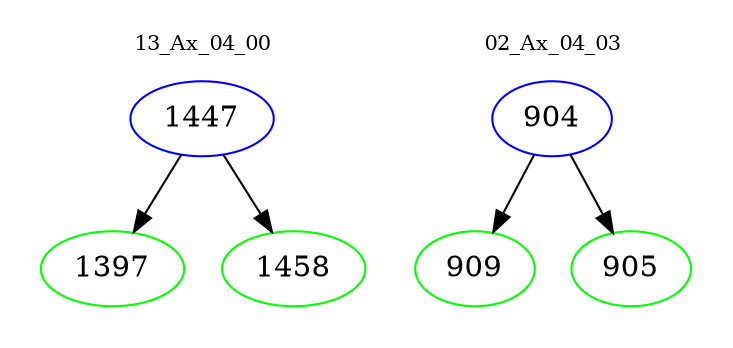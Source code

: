 digraph{
subgraph cluster_0 {
color = white
label = "13_Ax_04_00";
fontsize=10;
T0_1447 [label="1447", color="blue"]
T0_1447 -> T0_1397 [color="black"]
T0_1397 [label="1397", color="green"]
T0_1447 -> T0_1458 [color="black"]
T0_1458 [label="1458", color="green"]
}
subgraph cluster_1 {
color = white
label = "02_Ax_04_03";
fontsize=10;
T1_904 [label="904", color="blue"]
T1_904 -> T1_909 [color="black"]
T1_909 [label="909", color="green"]
T1_904 -> T1_905 [color="black"]
T1_905 [label="905", color="green"]
}
}
